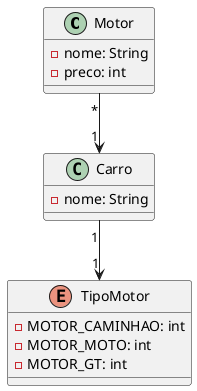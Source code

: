 @startuml
class Motor{
- nome: String
- preco: int
}

class Carro{
- nome: String
}


enum TipoMotor {
- MOTOR_CAMINHAO: int
- MOTOR_MOTO: int
- MOTOR_GT: int
}

'relacionamentos'
Motor "*" --> "1" Carro
Carro "1" --> "1" TipoMotor


@enduml